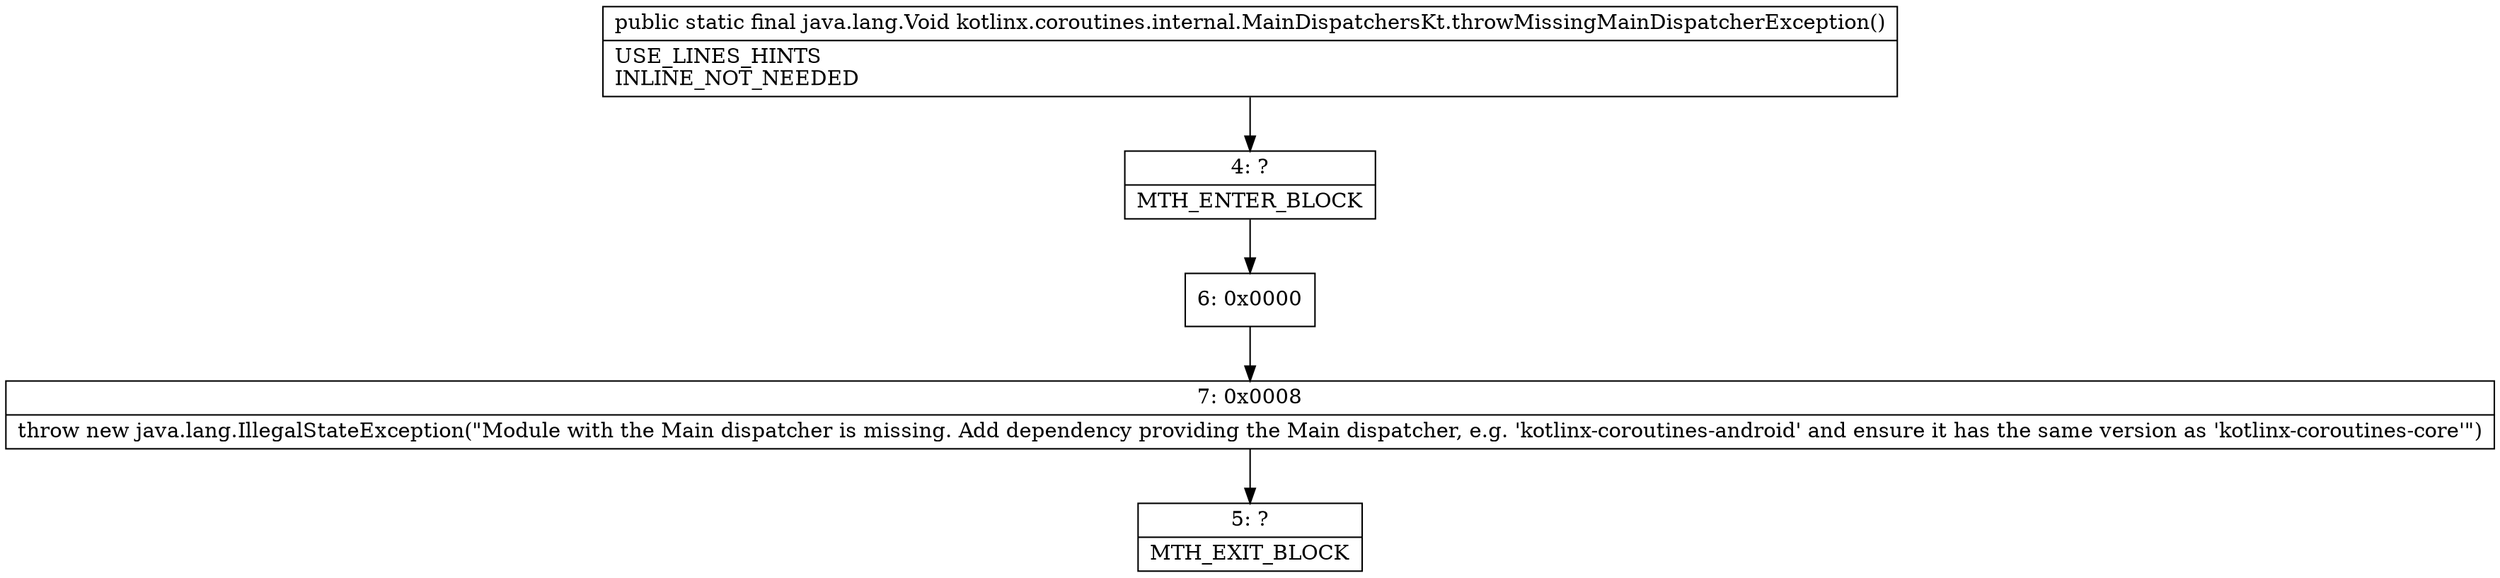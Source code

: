 digraph "CFG forkotlinx.coroutines.internal.MainDispatchersKt.throwMissingMainDispatcherException()Ljava\/lang\/Void;" {
Node_4 [shape=record,label="{4\:\ ?|MTH_ENTER_BLOCK\l}"];
Node_6 [shape=record,label="{6\:\ 0x0000}"];
Node_7 [shape=record,label="{7\:\ 0x0008|throw new java.lang.IllegalStateException(\"Module with the Main dispatcher is missing. Add dependency providing the Main dispatcher, e.g. 'kotlinx\-coroutines\-android' and ensure it has the same version as 'kotlinx\-coroutines\-core'\")\l}"];
Node_5 [shape=record,label="{5\:\ ?|MTH_EXIT_BLOCK\l}"];
MethodNode[shape=record,label="{public static final java.lang.Void kotlinx.coroutines.internal.MainDispatchersKt.throwMissingMainDispatcherException()  | USE_LINES_HINTS\lINLINE_NOT_NEEDED\l}"];
MethodNode -> Node_4;Node_4 -> Node_6;
Node_6 -> Node_7;
Node_7 -> Node_5;
}

